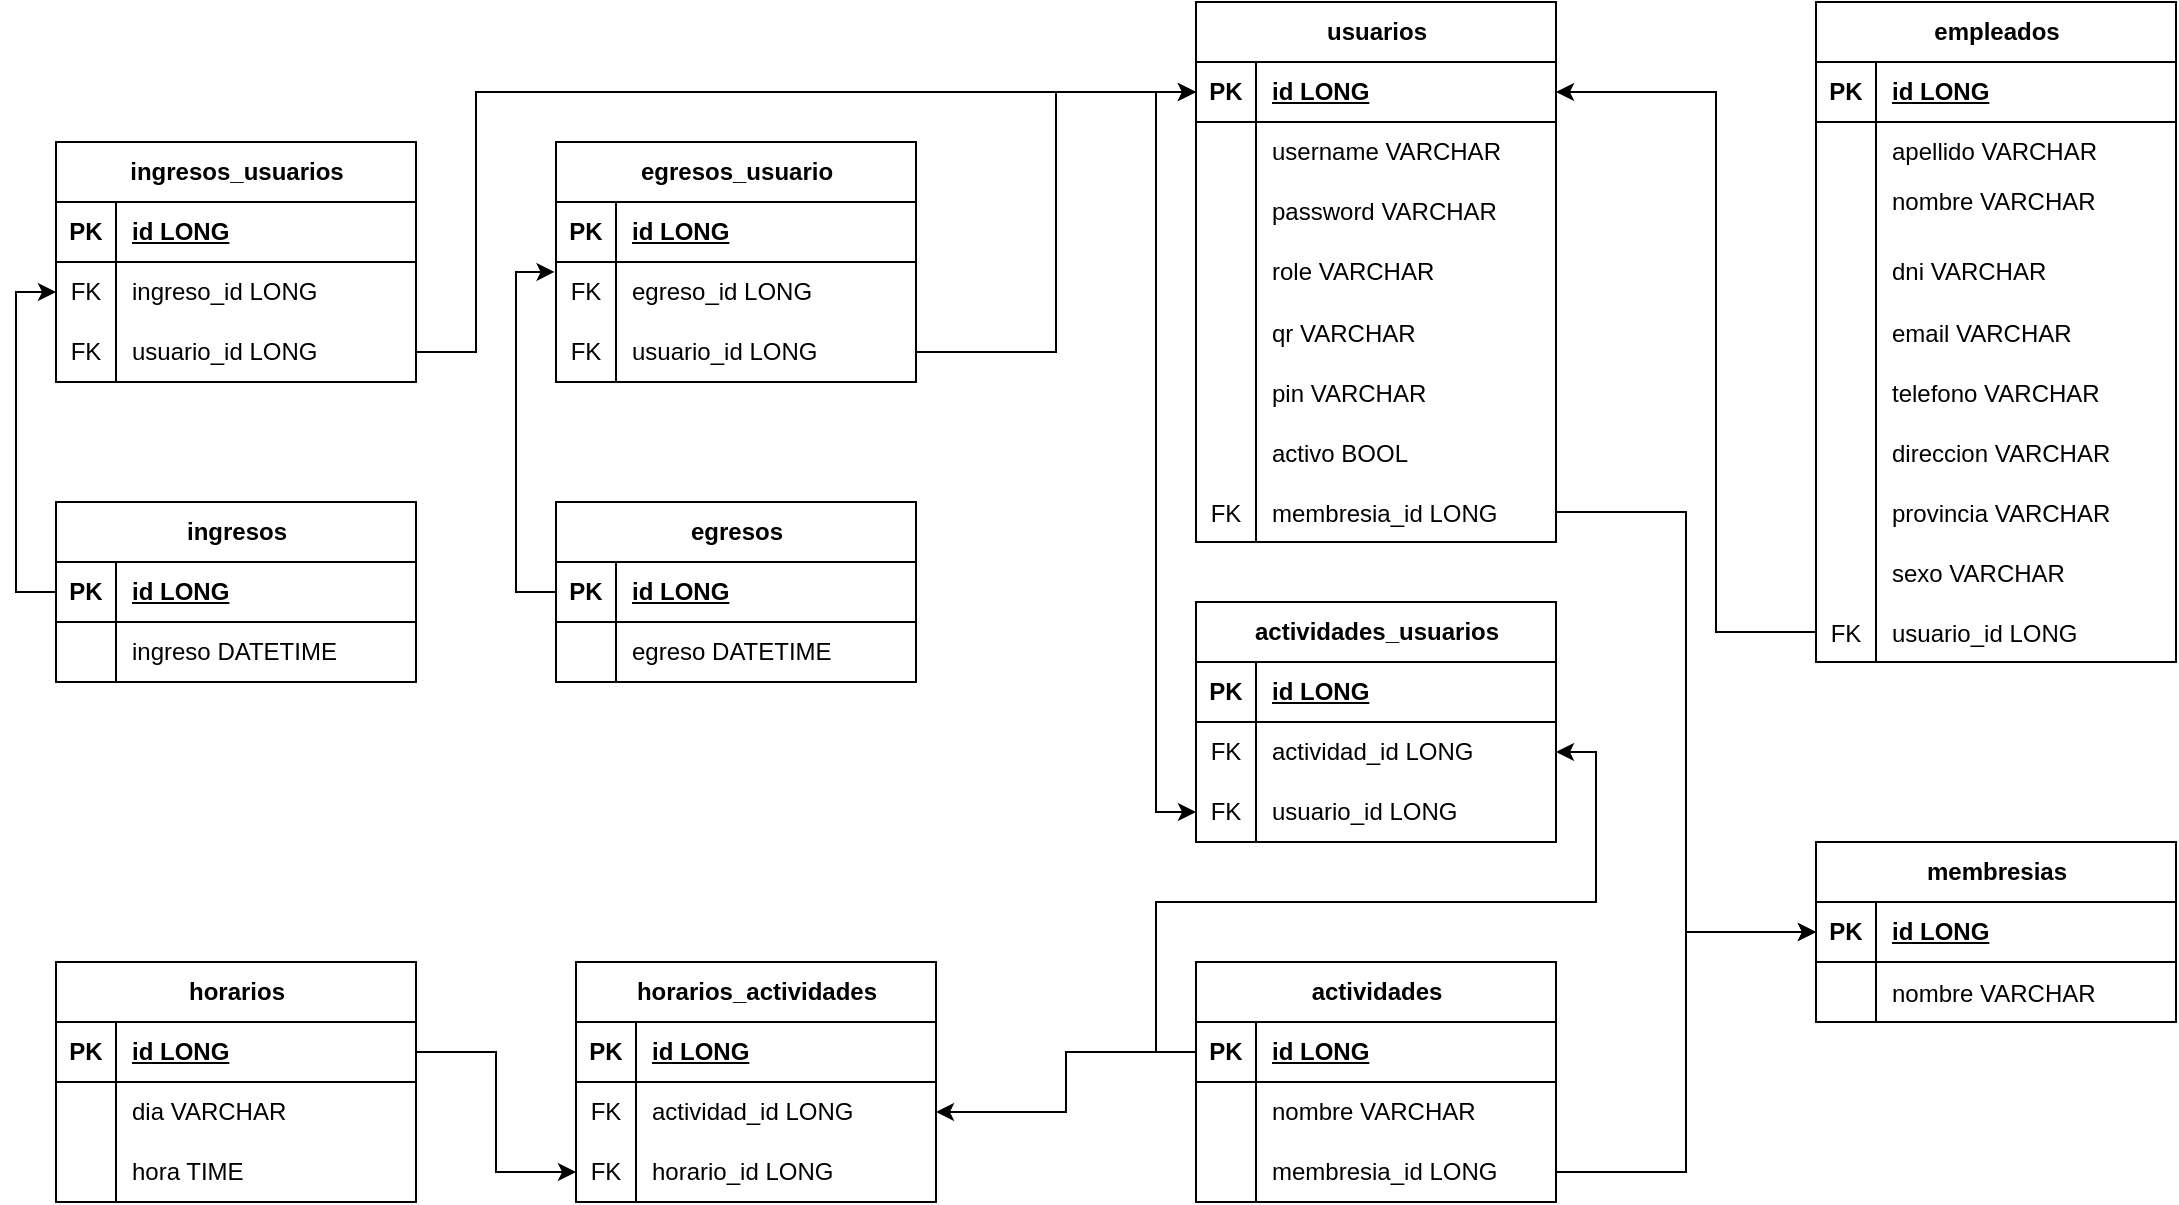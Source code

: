 <mxfile version="27.0.6">
  <diagram name="Página-1" id="YdHn7qLeIkw0ZwcTOWuM">
    <mxGraphModel dx="1853" dy="558" grid="1" gridSize="10" guides="1" tooltips="1" connect="1" arrows="1" fold="1" page="1" pageScale="1" pageWidth="827" pageHeight="1169" math="0" shadow="0">
      <root>
        <mxCell id="0" />
        <mxCell id="1" parent="0" />
        <mxCell id="8vuUH8_E4iZtVHtYeUfy-1" value="empleados" style="shape=table;startSize=30;container=1;collapsible=1;childLayout=tableLayout;fixedRows=1;rowLines=0;fontStyle=1;align=center;resizeLast=1;html=1;" parent="1" vertex="1">
          <mxGeometry x="620" y="20" width="180" height="330" as="geometry" />
        </mxCell>
        <mxCell id="8vuUH8_E4iZtVHtYeUfy-2" value="" style="shape=tableRow;horizontal=0;startSize=0;swimlaneHead=0;swimlaneBody=0;fillColor=none;collapsible=0;dropTarget=0;points=[[0,0.5],[1,0.5]];portConstraint=eastwest;top=0;left=0;right=0;bottom=1;" parent="8vuUH8_E4iZtVHtYeUfy-1" vertex="1">
          <mxGeometry y="30" width="180" height="30" as="geometry" />
        </mxCell>
        <mxCell id="8vuUH8_E4iZtVHtYeUfy-3" value="PK" style="shape=partialRectangle;connectable=0;fillColor=none;top=0;left=0;bottom=0;right=0;fontStyle=1;overflow=hidden;whiteSpace=wrap;html=1;" parent="8vuUH8_E4iZtVHtYeUfy-2" vertex="1">
          <mxGeometry width="30" height="30" as="geometry">
            <mxRectangle width="30" height="30" as="alternateBounds" />
          </mxGeometry>
        </mxCell>
        <mxCell id="8vuUH8_E4iZtVHtYeUfy-4" value="id LONG" style="shape=partialRectangle;connectable=0;fillColor=none;top=0;left=0;bottom=0;right=0;align=left;spacingLeft=6;fontStyle=5;overflow=hidden;whiteSpace=wrap;html=1;" parent="8vuUH8_E4iZtVHtYeUfy-2" vertex="1">
          <mxGeometry x="30" width="150" height="30" as="geometry">
            <mxRectangle width="150" height="30" as="alternateBounds" />
          </mxGeometry>
        </mxCell>
        <mxCell id="8vuUH8_E4iZtVHtYeUfy-5" value="" style="shape=tableRow;horizontal=0;startSize=0;swimlaneHead=0;swimlaneBody=0;fillColor=none;collapsible=0;dropTarget=0;points=[[0,0.5],[1,0.5]];portConstraint=eastwest;top=0;left=0;right=0;bottom=0;" parent="8vuUH8_E4iZtVHtYeUfy-1" vertex="1">
          <mxGeometry y="60" width="180" height="30" as="geometry" />
        </mxCell>
        <mxCell id="8vuUH8_E4iZtVHtYeUfy-6" value="" style="shape=partialRectangle;connectable=0;fillColor=none;top=0;left=0;bottom=0;right=0;editable=1;overflow=hidden;whiteSpace=wrap;html=1;" parent="8vuUH8_E4iZtVHtYeUfy-5" vertex="1">
          <mxGeometry width="30" height="30" as="geometry">
            <mxRectangle width="30" height="30" as="alternateBounds" />
          </mxGeometry>
        </mxCell>
        <mxCell id="8vuUH8_E4iZtVHtYeUfy-7" value="apellido VARCHAR" style="shape=partialRectangle;connectable=0;fillColor=none;top=0;left=0;bottom=0;right=0;align=left;spacingLeft=6;overflow=hidden;whiteSpace=wrap;html=1;" parent="8vuUH8_E4iZtVHtYeUfy-5" vertex="1">
          <mxGeometry x="30" width="150" height="30" as="geometry">
            <mxRectangle width="150" height="30" as="alternateBounds" />
          </mxGeometry>
        </mxCell>
        <mxCell id="8vuUH8_E4iZtVHtYeUfy-8" value="" style="shape=tableRow;horizontal=0;startSize=0;swimlaneHead=0;swimlaneBody=0;fillColor=none;collapsible=0;dropTarget=0;points=[[0,0.5],[1,0.5]];portConstraint=eastwest;top=0;left=0;right=0;bottom=0;" parent="8vuUH8_E4iZtVHtYeUfy-1" vertex="1">
          <mxGeometry y="90" width="180" height="30" as="geometry" />
        </mxCell>
        <mxCell id="8vuUH8_E4iZtVHtYeUfy-9" value="" style="shape=partialRectangle;connectable=0;fillColor=none;top=0;left=0;bottom=0;right=0;editable=1;overflow=hidden;whiteSpace=wrap;html=1;" parent="8vuUH8_E4iZtVHtYeUfy-8" vertex="1">
          <mxGeometry width="30" height="30" as="geometry">
            <mxRectangle width="30" height="30" as="alternateBounds" />
          </mxGeometry>
        </mxCell>
        <mxCell id="8vuUH8_E4iZtVHtYeUfy-10" value="nombre VARCHAR&lt;div&gt;&lt;br&gt;&lt;/div&gt;" style="shape=partialRectangle;connectable=0;fillColor=none;top=0;left=0;bottom=0;right=0;align=left;spacingLeft=6;overflow=hidden;whiteSpace=wrap;html=1;" parent="8vuUH8_E4iZtVHtYeUfy-8" vertex="1">
          <mxGeometry x="30" width="150" height="30" as="geometry">
            <mxRectangle width="150" height="30" as="alternateBounds" />
          </mxGeometry>
        </mxCell>
        <mxCell id="8vuUH8_E4iZtVHtYeUfy-11" value="" style="shape=tableRow;horizontal=0;startSize=0;swimlaneHead=0;swimlaneBody=0;fillColor=none;collapsible=0;dropTarget=0;points=[[0,0.5],[1,0.5]];portConstraint=eastwest;top=0;left=0;right=0;bottom=0;" parent="8vuUH8_E4iZtVHtYeUfy-1" vertex="1">
          <mxGeometry y="120" width="180" height="30" as="geometry" />
        </mxCell>
        <mxCell id="8vuUH8_E4iZtVHtYeUfy-12" value="" style="shape=partialRectangle;connectable=0;fillColor=none;top=0;left=0;bottom=0;right=0;editable=1;overflow=hidden;whiteSpace=wrap;html=1;" parent="8vuUH8_E4iZtVHtYeUfy-11" vertex="1">
          <mxGeometry width="30" height="30" as="geometry">
            <mxRectangle width="30" height="30" as="alternateBounds" />
          </mxGeometry>
        </mxCell>
        <mxCell id="8vuUH8_E4iZtVHtYeUfy-13" value="dni VARCHAR" style="shape=partialRectangle;connectable=0;fillColor=none;top=0;left=0;bottom=0;right=0;align=left;spacingLeft=6;overflow=hidden;whiteSpace=wrap;html=1;" parent="8vuUH8_E4iZtVHtYeUfy-11" vertex="1">
          <mxGeometry x="30" width="150" height="30" as="geometry">
            <mxRectangle width="150" height="30" as="alternateBounds" />
          </mxGeometry>
        </mxCell>
        <mxCell id="8vuUH8_E4iZtVHtYeUfy-14" value="" style="shape=tableRow;horizontal=0;startSize=0;swimlaneHead=0;swimlaneBody=0;fillColor=none;collapsible=0;dropTarget=0;points=[[0,0.5],[1,0.5]];portConstraint=eastwest;top=0;left=0;right=0;bottom=0;" parent="8vuUH8_E4iZtVHtYeUfy-1" vertex="1">
          <mxGeometry y="150" width="180" height="30" as="geometry" />
        </mxCell>
        <mxCell id="8vuUH8_E4iZtVHtYeUfy-15" value="" style="shape=partialRectangle;connectable=0;fillColor=none;top=0;left=0;bottom=0;right=0;editable=1;overflow=hidden;" parent="8vuUH8_E4iZtVHtYeUfy-14" vertex="1">
          <mxGeometry width="30" height="30" as="geometry">
            <mxRectangle width="30" height="30" as="alternateBounds" />
          </mxGeometry>
        </mxCell>
        <mxCell id="8vuUH8_E4iZtVHtYeUfy-16" value="email VARCHAR" style="shape=partialRectangle;connectable=0;fillColor=none;top=0;left=0;bottom=0;right=0;align=left;spacingLeft=6;overflow=hidden;" parent="8vuUH8_E4iZtVHtYeUfy-14" vertex="1">
          <mxGeometry x="30" width="150" height="30" as="geometry">
            <mxRectangle width="150" height="30" as="alternateBounds" />
          </mxGeometry>
        </mxCell>
        <mxCell id="8vuUH8_E4iZtVHtYeUfy-17" value="" style="shape=tableRow;horizontal=0;startSize=0;swimlaneHead=0;swimlaneBody=0;fillColor=none;collapsible=0;dropTarget=0;points=[[0,0.5],[1,0.5]];portConstraint=eastwest;top=0;left=0;right=0;bottom=0;" parent="8vuUH8_E4iZtVHtYeUfy-1" vertex="1">
          <mxGeometry y="180" width="180" height="30" as="geometry" />
        </mxCell>
        <mxCell id="8vuUH8_E4iZtVHtYeUfy-18" value="" style="shape=partialRectangle;connectable=0;fillColor=none;top=0;left=0;bottom=0;right=0;editable=1;overflow=hidden;" parent="8vuUH8_E4iZtVHtYeUfy-17" vertex="1">
          <mxGeometry width="30" height="30" as="geometry">
            <mxRectangle width="30" height="30" as="alternateBounds" />
          </mxGeometry>
        </mxCell>
        <mxCell id="8vuUH8_E4iZtVHtYeUfy-19" value="telefono VARCHAR" style="shape=partialRectangle;connectable=0;fillColor=none;top=0;left=0;bottom=0;right=0;align=left;spacingLeft=6;overflow=hidden;" parent="8vuUH8_E4iZtVHtYeUfy-17" vertex="1">
          <mxGeometry x="30" width="150" height="30" as="geometry">
            <mxRectangle width="150" height="30" as="alternateBounds" />
          </mxGeometry>
        </mxCell>
        <mxCell id="8vuUH8_E4iZtVHtYeUfy-20" value="" style="shape=tableRow;horizontal=0;startSize=0;swimlaneHead=0;swimlaneBody=0;fillColor=none;collapsible=0;dropTarget=0;points=[[0,0.5],[1,0.5]];portConstraint=eastwest;top=0;left=0;right=0;bottom=0;" parent="8vuUH8_E4iZtVHtYeUfy-1" vertex="1">
          <mxGeometry y="210" width="180" height="30" as="geometry" />
        </mxCell>
        <mxCell id="8vuUH8_E4iZtVHtYeUfy-21" value="" style="shape=partialRectangle;connectable=0;fillColor=none;top=0;left=0;bottom=0;right=0;editable=1;overflow=hidden;" parent="8vuUH8_E4iZtVHtYeUfy-20" vertex="1">
          <mxGeometry width="30" height="30" as="geometry">
            <mxRectangle width="30" height="30" as="alternateBounds" />
          </mxGeometry>
        </mxCell>
        <mxCell id="8vuUH8_E4iZtVHtYeUfy-22" value="direccion VARCHAR" style="shape=partialRectangle;connectable=0;fillColor=none;top=0;left=0;bottom=0;right=0;align=left;spacingLeft=6;overflow=hidden;" parent="8vuUH8_E4iZtVHtYeUfy-20" vertex="1">
          <mxGeometry x="30" width="150" height="30" as="geometry">
            <mxRectangle width="150" height="30" as="alternateBounds" />
          </mxGeometry>
        </mxCell>
        <mxCell id="8vuUH8_E4iZtVHtYeUfy-23" value="" style="shape=tableRow;horizontal=0;startSize=0;swimlaneHead=0;swimlaneBody=0;fillColor=none;collapsible=0;dropTarget=0;points=[[0,0.5],[1,0.5]];portConstraint=eastwest;top=0;left=0;right=0;bottom=0;" parent="8vuUH8_E4iZtVHtYeUfy-1" vertex="1">
          <mxGeometry y="240" width="180" height="30" as="geometry" />
        </mxCell>
        <mxCell id="8vuUH8_E4iZtVHtYeUfy-24" value="" style="shape=partialRectangle;connectable=0;fillColor=none;top=0;left=0;bottom=0;right=0;editable=1;overflow=hidden;" parent="8vuUH8_E4iZtVHtYeUfy-23" vertex="1">
          <mxGeometry width="30" height="30" as="geometry">
            <mxRectangle width="30" height="30" as="alternateBounds" />
          </mxGeometry>
        </mxCell>
        <mxCell id="8vuUH8_E4iZtVHtYeUfy-25" value="provincia VARCHAR" style="shape=partialRectangle;connectable=0;fillColor=none;top=0;left=0;bottom=0;right=0;align=left;spacingLeft=6;overflow=hidden;" parent="8vuUH8_E4iZtVHtYeUfy-23" vertex="1">
          <mxGeometry x="30" width="150" height="30" as="geometry">
            <mxRectangle width="150" height="30" as="alternateBounds" />
          </mxGeometry>
        </mxCell>
        <mxCell id="8vuUH8_E4iZtVHtYeUfy-26" value="" style="shape=tableRow;horizontal=0;startSize=0;swimlaneHead=0;swimlaneBody=0;fillColor=none;collapsible=0;dropTarget=0;points=[[0,0.5],[1,0.5]];portConstraint=eastwest;top=0;left=0;right=0;bottom=0;" parent="8vuUH8_E4iZtVHtYeUfy-1" vertex="1">
          <mxGeometry y="270" width="180" height="30" as="geometry" />
        </mxCell>
        <mxCell id="8vuUH8_E4iZtVHtYeUfy-27" value="" style="shape=partialRectangle;connectable=0;fillColor=none;top=0;left=0;bottom=0;right=0;editable=1;overflow=hidden;" parent="8vuUH8_E4iZtVHtYeUfy-26" vertex="1">
          <mxGeometry width="30" height="30" as="geometry">
            <mxRectangle width="30" height="30" as="alternateBounds" />
          </mxGeometry>
        </mxCell>
        <mxCell id="8vuUH8_E4iZtVHtYeUfy-28" value="sexo VARCHAR" style="shape=partialRectangle;connectable=0;fillColor=none;top=0;left=0;bottom=0;right=0;align=left;spacingLeft=6;overflow=hidden;" parent="8vuUH8_E4iZtVHtYeUfy-26" vertex="1">
          <mxGeometry x="30" width="150" height="30" as="geometry">
            <mxRectangle width="150" height="30" as="alternateBounds" />
          </mxGeometry>
        </mxCell>
        <mxCell id="8vuUH8_E4iZtVHtYeUfy-48" value="" style="shape=tableRow;horizontal=0;startSize=0;swimlaneHead=0;swimlaneBody=0;fillColor=none;collapsible=0;dropTarget=0;points=[[0,0.5],[1,0.5]];portConstraint=eastwest;top=0;left=0;right=0;bottom=0;" parent="8vuUH8_E4iZtVHtYeUfy-1" vertex="1">
          <mxGeometry y="300" width="180" height="30" as="geometry" />
        </mxCell>
        <mxCell id="8vuUH8_E4iZtVHtYeUfy-49" value="FK" style="shape=partialRectangle;connectable=0;fillColor=none;top=0;left=0;bottom=0;right=0;editable=1;overflow=hidden;" parent="8vuUH8_E4iZtVHtYeUfy-48" vertex="1">
          <mxGeometry width="30" height="30" as="geometry">
            <mxRectangle width="30" height="30" as="alternateBounds" />
          </mxGeometry>
        </mxCell>
        <mxCell id="8vuUH8_E4iZtVHtYeUfy-50" value="usuario_id LONG" style="shape=partialRectangle;connectable=0;fillColor=none;top=0;left=0;bottom=0;right=0;align=left;spacingLeft=6;overflow=hidden;" parent="8vuUH8_E4iZtVHtYeUfy-48" vertex="1">
          <mxGeometry x="30" width="150" height="30" as="geometry">
            <mxRectangle width="150" height="30" as="alternateBounds" />
          </mxGeometry>
        </mxCell>
        <mxCell id="8vuUH8_E4iZtVHtYeUfy-29" value="usuarios" style="shape=table;startSize=30;container=1;collapsible=1;childLayout=tableLayout;fixedRows=1;rowLines=0;fontStyle=1;align=center;resizeLast=1;html=1;" parent="1" vertex="1">
          <mxGeometry x="310" y="20" width="180" height="270" as="geometry" />
        </mxCell>
        <mxCell id="8vuUH8_E4iZtVHtYeUfy-30" value="" style="shape=tableRow;horizontal=0;startSize=0;swimlaneHead=0;swimlaneBody=0;fillColor=none;collapsible=0;dropTarget=0;points=[[0,0.5],[1,0.5]];portConstraint=eastwest;top=0;left=0;right=0;bottom=1;" parent="8vuUH8_E4iZtVHtYeUfy-29" vertex="1">
          <mxGeometry y="30" width="180" height="30" as="geometry" />
        </mxCell>
        <mxCell id="8vuUH8_E4iZtVHtYeUfy-31" value="PK" style="shape=partialRectangle;connectable=0;fillColor=none;top=0;left=0;bottom=0;right=0;fontStyle=1;overflow=hidden;whiteSpace=wrap;html=1;" parent="8vuUH8_E4iZtVHtYeUfy-30" vertex="1">
          <mxGeometry width="30" height="30" as="geometry">
            <mxRectangle width="30" height="30" as="alternateBounds" />
          </mxGeometry>
        </mxCell>
        <mxCell id="8vuUH8_E4iZtVHtYeUfy-32" value="id LONG" style="shape=partialRectangle;connectable=0;fillColor=none;top=0;left=0;bottom=0;right=0;align=left;spacingLeft=6;fontStyle=5;overflow=hidden;whiteSpace=wrap;html=1;" parent="8vuUH8_E4iZtVHtYeUfy-30" vertex="1">
          <mxGeometry x="30" width="150" height="30" as="geometry">
            <mxRectangle width="150" height="30" as="alternateBounds" />
          </mxGeometry>
        </mxCell>
        <mxCell id="8vuUH8_E4iZtVHtYeUfy-33" value="" style="shape=tableRow;horizontal=0;startSize=0;swimlaneHead=0;swimlaneBody=0;fillColor=none;collapsible=0;dropTarget=0;points=[[0,0.5],[1,0.5]];portConstraint=eastwest;top=0;left=0;right=0;bottom=0;" parent="8vuUH8_E4iZtVHtYeUfy-29" vertex="1">
          <mxGeometry y="60" width="180" height="30" as="geometry" />
        </mxCell>
        <mxCell id="8vuUH8_E4iZtVHtYeUfy-34" value="" style="shape=partialRectangle;connectable=0;fillColor=none;top=0;left=0;bottom=0;right=0;editable=1;overflow=hidden;whiteSpace=wrap;html=1;" parent="8vuUH8_E4iZtVHtYeUfy-33" vertex="1">
          <mxGeometry width="30" height="30" as="geometry">
            <mxRectangle width="30" height="30" as="alternateBounds" />
          </mxGeometry>
        </mxCell>
        <mxCell id="8vuUH8_E4iZtVHtYeUfy-35" value="username VARCHAR" style="shape=partialRectangle;connectable=0;fillColor=none;top=0;left=0;bottom=0;right=0;align=left;spacingLeft=6;overflow=hidden;whiteSpace=wrap;html=1;" parent="8vuUH8_E4iZtVHtYeUfy-33" vertex="1">
          <mxGeometry x="30" width="150" height="30" as="geometry">
            <mxRectangle width="150" height="30" as="alternateBounds" />
          </mxGeometry>
        </mxCell>
        <mxCell id="8vuUH8_E4iZtVHtYeUfy-36" value="" style="shape=tableRow;horizontal=0;startSize=0;swimlaneHead=0;swimlaneBody=0;fillColor=none;collapsible=0;dropTarget=0;points=[[0,0.5],[1,0.5]];portConstraint=eastwest;top=0;left=0;right=0;bottom=0;" parent="8vuUH8_E4iZtVHtYeUfy-29" vertex="1">
          <mxGeometry y="90" width="180" height="30" as="geometry" />
        </mxCell>
        <mxCell id="8vuUH8_E4iZtVHtYeUfy-37" value="" style="shape=partialRectangle;connectable=0;fillColor=none;top=0;left=0;bottom=0;right=0;editable=1;overflow=hidden;whiteSpace=wrap;html=1;" parent="8vuUH8_E4iZtVHtYeUfy-36" vertex="1">
          <mxGeometry width="30" height="30" as="geometry">
            <mxRectangle width="30" height="30" as="alternateBounds" />
          </mxGeometry>
        </mxCell>
        <mxCell id="8vuUH8_E4iZtVHtYeUfy-38" value="password VARCHAR" style="shape=partialRectangle;connectable=0;fillColor=none;top=0;left=0;bottom=0;right=0;align=left;spacingLeft=6;overflow=hidden;whiteSpace=wrap;html=1;" parent="8vuUH8_E4iZtVHtYeUfy-36" vertex="1">
          <mxGeometry x="30" width="150" height="30" as="geometry">
            <mxRectangle width="150" height="30" as="alternateBounds" />
          </mxGeometry>
        </mxCell>
        <mxCell id="8vuUH8_E4iZtVHtYeUfy-39" value="" style="shape=tableRow;horizontal=0;startSize=0;swimlaneHead=0;swimlaneBody=0;fillColor=none;collapsible=0;dropTarget=0;points=[[0,0.5],[1,0.5]];portConstraint=eastwest;top=0;left=0;right=0;bottom=0;" parent="8vuUH8_E4iZtVHtYeUfy-29" vertex="1">
          <mxGeometry y="120" width="180" height="30" as="geometry" />
        </mxCell>
        <mxCell id="8vuUH8_E4iZtVHtYeUfy-40" value="" style="shape=partialRectangle;connectable=0;fillColor=none;top=0;left=0;bottom=0;right=0;editable=1;overflow=hidden;whiteSpace=wrap;html=1;" parent="8vuUH8_E4iZtVHtYeUfy-39" vertex="1">
          <mxGeometry width="30" height="30" as="geometry">
            <mxRectangle width="30" height="30" as="alternateBounds" />
          </mxGeometry>
        </mxCell>
        <mxCell id="8vuUH8_E4iZtVHtYeUfy-41" value="role VARCHAR" style="shape=partialRectangle;connectable=0;fillColor=none;top=0;left=0;bottom=0;right=0;align=left;spacingLeft=6;overflow=hidden;whiteSpace=wrap;html=1;" parent="8vuUH8_E4iZtVHtYeUfy-39" vertex="1">
          <mxGeometry x="30" width="150" height="30" as="geometry">
            <mxRectangle width="150" height="30" as="alternateBounds" />
          </mxGeometry>
        </mxCell>
        <mxCell id="8vuUH8_E4iZtVHtYeUfy-55" value="" style="shape=tableRow;horizontal=0;startSize=0;swimlaneHead=0;swimlaneBody=0;fillColor=none;collapsible=0;dropTarget=0;points=[[0,0.5],[1,0.5]];portConstraint=eastwest;top=0;left=0;right=0;bottom=0;" parent="8vuUH8_E4iZtVHtYeUfy-29" vertex="1">
          <mxGeometry y="150" width="180" height="30" as="geometry" />
        </mxCell>
        <mxCell id="8vuUH8_E4iZtVHtYeUfy-56" value="" style="shape=partialRectangle;connectable=0;fillColor=none;top=0;left=0;bottom=0;right=0;editable=1;overflow=hidden;" parent="8vuUH8_E4iZtVHtYeUfy-55" vertex="1">
          <mxGeometry width="30" height="30" as="geometry">
            <mxRectangle width="30" height="30" as="alternateBounds" />
          </mxGeometry>
        </mxCell>
        <mxCell id="8vuUH8_E4iZtVHtYeUfy-57" value="qr VARCHAR" style="shape=partialRectangle;connectable=0;fillColor=none;top=0;left=0;bottom=0;right=0;align=left;spacingLeft=6;overflow=hidden;" parent="8vuUH8_E4iZtVHtYeUfy-55" vertex="1">
          <mxGeometry x="30" width="150" height="30" as="geometry">
            <mxRectangle width="150" height="30" as="alternateBounds" />
          </mxGeometry>
        </mxCell>
        <mxCell id="8vuUH8_E4iZtVHtYeUfy-58" value="" style="shape=tableRow;horizontal=0;startSize=0;swimlaneHead=0;swimlaneBody=0;fillColor=none;collapsible=0;dropTarget=0;points=[[0,0.5],[1,0.5]];portConstraint=eastwest;top=0;left=0;right=0;bottom=0;" parent="8vuUH8_E4iZtVHtYeUfy-29" vertex="1">
          <mxGeometry y="180" width="180" height="30" as="geometry" />
        </mxCell>
        <mxCell id="8vuUH8_E4iZtVHtYeUfy-59" value="" style="shape=partialRectangle;connectable=0;fillColor=none;top=0;left=0;bottom=0;right=0;editable=1;overflow=hidden;" parent="8vuUH8_E4iZtVHtYeUfy-58" vertex="1">
          <mxGeometry width="30" height="30" as="geometry">
            <mxRectangle width="30" height="30" as="alternateBounds" />
          </mxGeometry>
        </mxCell>
        <mxCell id="8vuUH8_E4iZtVHtYeUfy-60" value="pin VARCHAR" style="shape=partialRectangle;connectable=0;fillColor=none;top=0;left=0;bottom=0;right=0;align=left;spacingLeft=6;overflow=hidden;" parent="8vuUH8_E4iZtVHtYeUfy-58" vertex="1">
          <mxGeometry x="30" width="150" height="30" as="geometry">
            <mxRectangle width="150" height="30" as="alternateBounds" />
          </mxGeometry>
        </mxCell>
        <mxCell id="8vuUH8_E4iZtVHtYeUfy-176" value="" style="shape=tableRow;horizontal=0;startSize=0;swimlaneHead=0;swimlaneBody=0;fillColor=none;collapsible=0;dropTarget=0;points=[[0,0.5],[1,0.5]];portConstraint=eastwest;top=0;left=0;right=0;bottom=0;" parent="8vuUH8_E4iZtVHtYeUfy-29" vertex="1">
          <mxGeometry y="210" width="180" height="30" as="geometry" />
        </mxCell>
        <mxCell id="8vuUH8_E4iZtVHtYeUfy-177" value="                " style="shape=partialRectangle;connectable=0;fillColor=none;top=0;left=0;bottom=0;right=0;editable=1;overflow=hidden;" parent="8vuUH8_E4iZtVHtYeUfy-176" vertex="1">
          <mxGeometry width="30" height="30" as="geometry">
            <mxRectangle width="30" height="30" as="alternateBounds" />
          </mxGeometry>
        </mxCell>
        <mxCell id="8vuUH8_E4iZtVHtYeUfy-178" value="activo BOOL" style="shape=partialRectangle;connectable=0;fillColor=none;top=0;left=0;bottom=0;right=0;align=left;spacingLeft=6;overflow=hidden;" parent="8vuUH8_E4iZtVHtYeUfy-176" vertex="1">
          <mxGeometry x="30" width="150" height="30" as="geometry">
            <mxRectangle width="150" height="30" as="alternateBounds" />
          </mxGeometry>
        </mxCell>
        <mxCell id="AwBz5qgX_eu02cA_8Kg5-4" value="" style="shape=tableRow;horizontal=0;startSize=0;swimlaneHead=0;swimlaneBody=0;fillColor=none;collapsible=0;dropTarget=0;points=[[0,0.5],[1,0.5]];portConstraint=eastwest;top=0;left=0;right=0;bottom=0;" vertex="1" parent="8vuUH8_E4iZtVHtYeUfy-29">
          <mxGeometry y="240" width="180" height="30" as="geometry" />
        </mxCell>
        <mxCell id="AwBz5qgX_eu02cA_8Kg5-5" value="FK" style="shape=partialRectangle;connectable=0;fillColor=none;top=0;left=0;bottom=0;right=0;editable=1;overflow=hidden;" vertex="1" parent="AwBz5qgX_eu02cA_8Kg5-4">
          <mxGeometry width="30" height="30" as="geometry">
            <mxRectangle width="30" height="30" as="alternateBounds" />
          </mxGeometry>
        </mxCell>
        <mxCell id="AwBz5qgX_eu02cA_8Kg5-6" value="membresia_id LONG" style="shape=partialRectangle;connectable=0;fillColor=none;top=0;left=0;bottom=0;right=0;align=left;spacingLeft=6;overflow=hidden;" vertex="1" parent="AwBz5qgX_eu02cA_8Kg5-4">
          <mxGeometry x="30" width="150" height="30" as="geometry">
            <mxRectangle width="150" height="30" as="alternateBounds" />
          </mxGeometry>
        </mxCell>
        <mxCell id="8vuUH8_E4iZtVHtYeUfy-97" value="actividades" style="shape=table;startSize=30;container=1;collapsible=1;childLayout=tableLayout;fixedRows=1;rowLines=0;fontStyle=1;align=center;resizeLast=1;html=1;" parent="1" vertex="1">
          <mxGeometry x="310" y="500" width="180" height="120" as="geometry" />
        </mxCell>
        <mxCell id="8vuUH8_E4iZtVHtYeUfy-98" value="" style="shape=tableRow;horizontal=0;startSize=0;swimlaneHead=0;swimlaneBody=0;fillColor=none;collapsible=0;dropTarget=0;points=[[0,0.5],[1,0.5]];portConstraint=eastwest;top=0;left=0;right=0;bottom=1;" parent="8vuUH8_E4iZtVHtYeUfy-97" vertex="1">
          <mxGeometry y="30" width="180" height="30" as="geometry" />
        </mxCell>
        <mxCell id="8vuUH8_E4iZtVHtYeUfy-99" value="PK" style="shape=partialRectangle;connectable=0;fillColor=none;top=0;left=0;bottom=0;right=0;fontStyle=1;overflow=hidden;whiteSpace=wrap;html=1;" parent="8vuUH8_E4iZtVHtYeUfy-98" vertex="1">
          <mxGeometry width="30" height="30" as="geometry">
            <mxRectangle width="30" height="30" as="alternateBounds" />
          </mxGeometry>
        </mxCell>
        <mxCell id="8vuUH8_E4iZtVHtYeUfy-100" value="id LONG" style="shape=partialRectangle;connectable=0;fillColor=none;top=0;left=0;bottom=0;right=0;align=left;spacingLeft=6;fontStyle=5;overflow=hidden;whiteSpace=wrap;html=1;" parent="8vuUH8_E4iZtVHtYeUfy-98" vertex="1">
          <mxGeometry x="30" width="150" height="30" as="geometry">
            <mxRectangle width="150" height="30" as="alternateBounds" />
          </mxGeometry>
        </mxCell>
        <mxCell id="8vuUH8_E4iZtVHtYeUfy-101" value="" style="shape=tableRow;horizontal=0;startSize=0;swimlaneHead=0;swimlaneBody=0;fillColor=none;collapsible=0;dropTarget=0;points=[[0,0.5],[1,0.5]];portConstraint=eastwest;top=0;left=0;right=0;bottom=0;" parent="8vuUH8_E4iZtVHtYeUfy-97" vertex="1">
          <mxGeometry y="60" width="180" height="30" as="geometry" />
        </mxCell>
        <mxCell id="8vuUH8_E4iZtVHtYeUfy-102" value="" style="shape=partialRectangle;connectable=0;fillColor=none;top=0;left=0;bottom=0;right=0;editable=1;overflow=hidden;whiteSpace=wrap;html=1;" parent="8vuUH8_E4iZtVHtYeUfy-101" vertex="1">
          <mxGeometry width="30" height="30" as="geometry">
            <mxRectangle width="30" height="30" as="alternateBounds" />
          </mxGeometry>
        </mxCell>
        <mxCell id="8vuUH8_E4iZtVHtYeUfy-103" value="nombre VARCHAR" style="shape=partialRectangle;connectable=0;fillColor=none;top=0;left=0;bottom=0;right=0;align=left;spacingLeft=6;overflow=hidden;whiteSpace=wrap;html=1;" parent="8vuUH8_E4iZtVHtYeUfy-101" vertex="1">
          <mxGeometry x="30" width="150" height="30" as="geometry">
            <mxRectangle width="150" height="30" as="alternateBounds" />
          </mxGeometry>
        </mxCell>
        <mxCell id="8vuUH8_E4iZtVHtYeUfy-104" value="" style="shape=tableRow;horizontal=0;startSize=0;swimlaneHead=0;swimlaneBody=0;fillColor=none;collapsible=0;dropTarget=0;points=[[0,0.5],[1,0.5]];portConstraint=eastwest;top=0;left=0;right=0;bottom=0;" parent="8vuUH8_E4iZtVHtYeUfy-97" vertex="1">
          <mxGeometry y="90" width="180" height="30" as="geometry" />
        </mxCell>
        <mxCell id="8vuUH8_E4iZtVHtYeUfy-105" value="" style="shape=partialRectangle;connectable=0;fillColor=none;top=0;left=0;bottom=0;right=0;editable=1;overflow=hidden;whiteSpace=wrap;html=1;" parent="8vuUH8_E4iZtVHtYeUfy-104" vertex="1">
          <mxGeometry width="30" height="30" as="geometry">
            <mxRectangle width="30" height="30" as="alternateBounds" />
          </mxGeometry>
        </mxCell>
        <mxCell id="8vuUH8_E4iZtVHtYeUfy-106" value="membresia_id LONG" style="shape=partialRectangle;connectable=0;fillColor=none;top=0;left=0;bottom=0;right=0;align=left;spacingLeft=6;overflow=hidden;whiteSpace=wrap;html=1;" parent="8vuUH8_E4iZtVHtYeUfy-104" vertex="1">
          <mxGeometry x="30" width="150" height="30" as="geometry">
            <mxRectangle width="150" height="30" as="alternateBounds" />
          </mxGeometry>
        </mxCell>
        <mxCell id="8vuUH8_E4iZtVHtYeUfy-110" value="actividades_usuarios" style="shape=table;startSize=30;container=1;collapsible=1;childLayout=tableLayout;fixedRows=1;rowLines=0;fontStyle=1;align=center;resizeLast=1;html=1;" parent="1" vertex="1">
          <mxGeometry x="310" y="320" width="180" height="120" as="geometry" />
        </mxCell>
        <mxCell id="8vuUH8_E4iZtVHtYeUfy-111" value="" style="shape=tableRow;horizontal=0;startSize=0;swimlaneHead=0;swimlaneBody=0;fillColor=none;collapsible=0;dropTarget=0;points=[[0,0.5],[1,0.5]];portConstraint=eastwest;top=0;left=0;right=0;bottom=1;" parent="8vuUH8_E4iZtVHtYeUfy-110" vertex="1">
          <mxGeometry y="30" width="180" height="30" as="geometry" />
        </mxCell>
        <mxCell id="8vuUH8_E4iZtVHtYeUfy-112" value="PK" style="shape=partialRectangle;connectable=0;fillColor=none;top=0;left=0;bottom=0;right=0;fontStyle=1;overflow=hidden;whiteSpace=wrap;html=1;" parent="8vuUH8_E4iZtVHtYeUfy-111" vertex="1">
          <mxGeometry width="30" height="30" as="geometry">
            <mxRectangle width="30" height="30" as="alternateBounds" />
          </mxGeometry>
        </mxCell>
        <mxCell id="8vuUH8_E4iZtVHtYeUfy-113" value="id LONG" style="shape=partialRectangle;connectable=0;fillColor=none;top=0;left=0;bottom=0;right=0;align=left;spacingLeft=6;fontStyle=5;overflow=hidden;whiteSpace=wrap;html=1;" parent="8vuUH8_E4iZtVHtYeUfy-111" vertex="1">
          <mxGeometry x="30" width="150" height="30" as="geometry">
            <mxRectangle width="150" height="30" as="alternateBounds" />
          </mxGeometry>
        </mxCell>
        <mxCell id="8vuUH8_E4iZtVHtYeUfy-114" value="" style="shape=tableRow;horizontal=0;startSize=0;swimlaneHead=0;swimlaneBody=0;fillColor=none;collapsible=0;dropTarget=0;points=[[0,0.5],[1,0.5]];portConstraint=eastwest;top=0;left=0;right=0;bottom=0;" parent="8vuUH8_E4iZtVHtYeUfy-110" vertex="1">
          <mxGeometry y="60" width="180" height="30" as="geometry" />
        </mxCell>
        <mxCell id="8vuUH8_E4iZtVHtYeUfy-115" value="FK" style="shape=partialRectangle;connectable=0;fillColor=none;top=0;left=0;bottom=0;right=0;editable=1;overflow=hidden;whiteSpace=wrap;html=1;" parent="8vuUH8_E4iZtVHtYeUfy-114" vertex="1">
          <mxGeometry width="30" height="30" as="geometry">
            <mxRectangle width="30" height="30" as="alternateBounds" />
          </mxGeometry>
        </mxCell>
        <mxCell id="8vuUH8_E4iZtVHtYeUfy-116" value="actividad_id LONG" style="shape=partialRectangle;connectable=0;fillColor=none;top=0;left=0;bottom=0;right=0;align=left;spacingLeft=6;overflow=hidden;whiteSpace=wrap;html=1;" parent="8vuUH8_E4iZtVHtYeUfy-114" vertex="1">
          <mxGeometry x="30" width="150" height="30" as="geometry">
            <mxRectangle width="150" height="30" as="alternateBounds" />
          </mxGeometry>
        </mxCell>
        <mxCell id="8vuUH8_E4iZtVHtYeUfy-117" value="" style="shape=tableRow;horizontal=0;startSize=0;swimlaneHead=0;swimlaneBody=0;fillColor=none;collapsible=0;dropTarget=0;points=[[0,0.5],[1,0.5]];portConstraint=eastwest;top=0;left=0;right=0;bottom=0;" parent="8vuUH8_E4iZtVHtYeUfy-110" vertex="1">
          <mxGeometry y="90" width="180" height="30" as="geometry" />
        </mxCell>
        <mxCell id="8vuUH8_E4iZtVHtYeUfy-118" value="FK" style="shape=partialRectangle;connectable=0;fillColor=none;top=0;left=0;bottom=0;right=0;editable=1;overflow=hidden;whiteSpace=wrap;html=1;" parent="8vuUH8_E4iZtVHtYeUfy-117" vertex="1">
          <mxGeometry width="30" height="30" as="geometry">
            <mxRectangle width="30" height="30" as="alternateBounds" />
          </mxGeometry>
        </mxCell>
        <mxCell id="8vuUH8_E4iZtVHtYeUfy-119" value="usuario_id LONG" style="shape=partialRectangle;connectable=0;fillColor=none;top=0;left=0;bottom=0;right=0;align=left;spacingLeft=6;overflow=hidden;whiteSpace=wrap;html=1;" parent="8vuUH8_E4iZtVHtYeUfy-117" vertex="1">
          <mxGeometry x="30" width="150" height="30" as="geometry">
            <mxRectangle width="150" height="30" as="alternateBounds" />
          </mxGeometry>
        </mxCell>
        <mxCell id="8vuUH8_E4iZtVHtYeUfy-123" value="horarios" style="shape=table;startSize=30;container=1;collapsible=1;childLayout=tableLayout;fixedRows=1;rowLines=0;fontStyle=1;align=center;resizeLast=1;html=1;" parent="1" vertex="1">
          <mxGeometry x="-260" y="500" width="180" height="120" as="geometry" />
        </mxCell>
        <mxCell id="8vuUH8_E4iZtVHtYeUfy-124" value="" style="shape=tableRow;horizontal=0;startSize=0;swimlaneHead=0;swimlaneBody=0;fillColor=none;collapsible=0;dropTarget=0;points=[[0,0.5],[1,0.5]];portConstraint=eastwest;top=0;left=0;right=0;bottom=1;" parent="8vuUH8_E4iZtVHtYeUfy-123" vertex="1">
          <mxGeometry y="30" width="180" height="30" as="geometry" />
        </mxCell>
        <mxCell id="8vuUH8_E4iZtVHtYeUfy-125" value="PK" style="shape=partialRectangle;connectable=0;fillColor=none;top=0;left=0;bottom=0;right=0;fontStyle=1;overflow=hidden;whiteSpace=wrap;html=1;" parent="8vuUH8_E4iZtVHtYeUfy-124" vertex="1">
          <mxGeometry width="30" height="30" as="geometry">
            <mxRectangle width="30" height="30" as="alternateBounds" />
          </mxGeometry>
        </mxCell>
        <mxCell id="8vuUH8_E4iZtVHtYeUfy-126" value="id LONG" style="shape=partialRectangle;connectable=0;fillColor=none;top=0;left=0;bottom=0;right=0;align=left;spacingLeft=6;fontStyle=5;overflow=hidden;whiteSpace=wrap;html=1;" parent="8vuUH8_E4iZtVHtYeUfy-124" vertex="1">
          <mxGeometry x="30" width="150" height="30" as="geometry">
            <mxRectangle width="150" height="30" as="alternateBounds" />
          </mxGeometry>
        </mxCell>
        <mxCell id="8vuUH8_E4iZtVHtYeUfy-127" value="" style="shape=tableRow;horizontal=0;startSize=0;swimlaneHead=0;swimlaneBody=0;fillColor=none;collapsible=0;dropTarget=0;points=[[0,0.5],[1,0.5]];portConstraint=eastwest;top=0;left=0;right=0;bottom=0;" parent="8vuUH8_E4iZtVHtYeUfy-123" vertex="1">
          <mxGeometry y="60" width="180" height="30" as="geometry" />
        </mxCell>
        <mxCell id="8vuUH8_E4iZtVHtYeUfy-128" value="" style="shape=partialRectangle;connectable=0;fillColor=none;top=0;left=0;bottom=0;right=0;editable=1;overflow=hidden;whiteSpace=wrap;html=1;" parent="8vuUH8_E4iZtVHtYeUfy-127" vertex="1">
          <mxGeometry width="30" height="30" as="geometry">
            <mxRectangle width="30" height="30" as="alternateBounds" />
          </mxGeometry>
        </mxCell>
        <mxCell id="8vuUH8_E4iZtVHtYeUfy-129" value="dia VARCHAR" style="shape=partialRectangle;connectable=0;fillColor=none;top=0;left=0;bottom=0;right=0;align=left;spacingLeft=6;overflow=hidden;whiteSpace=wrap;html=1;" parent="8vuUH8_E4iZtVHtYeUfy-127" vertex="1">
          <mxGeometry x="30" width="150" height="30" as="geometry">
            <mxRectangle width="150" height="30" as="alternateBounds" />
          </mxGeometry>
        </mxCell>
        <mxCell id="8vuUH8_E4iZtVHtYeUfy-130" value="" style="shape=tableRow;horizontal=0;startSize=0;swimlaneHead=0;swimlaneBody=0;fillColor=none;collapsible=0;dropTarget=0;points=[[0,0.5],[1,0.5]];portConstraint=eastwest;top=0;left=0;right=0;bottom=0;" parent="8vuUH8_E4iZtVHtYeUfy-123" vertex="1">
          <mxGeometry y="90" width="180" height="30" as="geometry" />
        </mxCell>
        <mxCell id="8vuUH8_E4iZtVHtYeUfy-131" value="" style="shape=partialRectangle;connectable=0;fillColor=none;top=0;left=0;bottom=0;right=0;editable=1;overflow=hidden;whiteSpace=wrap;html=1;" parent="8vuUH8_E4iZtVHtYeUfy-130" vertex="1">
          <mxGeometry width="30" height="30" as="geometry">
            <mxRectangle width="30" height="30" as="alternateBounds" />
          </mxGeometry>
        </mxCell>
        <mxCell id="8vuUH8_E4iZtVHtYeUfy-132" value="hora TIME" style="shape=partialRectangle;connectable=0;fillColor=none;top=0;left=0;bottom=0;right=0;align=left;spacingLeft=6;overflow=hidden;whiteSpace=wrap;html=1;" parent="8vuUH8_E4iZtVHtYeUfy-130" vertex="1">
          <mxGeometry x="30" width="150" height="30" as="geometry">
            <mxRectangle width="150" height="30" as="alternateBounds" />
          </mxGeometry>
        </mxCell>
        <mxCell id="8vuUH8_E4iZtVHtYeUfy-136" value="horarios_actividades" style="shape=table;startSize=30;container=1;collapsible=1;childLayout=tableLayout;fixedRows=1;rowLines=0;fontStyle=1;align=center;resizeLast=1;html=1;" parent="1" vertex="1">
          <mxGeometry y="500" width="180" height="120" as="geometry" />
        </mxCell>
        <mxCell id="8vuUH8_E4iZtVHtYeUfy-137" value="" style="shape=tableRow;horizontal=0;startSize=0;swimlaneHead=0;swimlaneBody=0;fillColor=none;collapsible=0;dropTarget=0;points=[[0,0.5],[1,0.5]];portConstraint=eastwest;top=0;left=0;right=0;bottom=1;" parent="8vuUH8_E4iZtVHtYeUfy-136" vertex="1">
          <mxGeometry y="30" width="180" height="30" as="geometry" />
        </mxCell>
        <mxCell id="8vuUH8_E4iZtVHtYeUfy-138" value="PK" style="shape=partialRectangle;connectable=0;fillColor=none;top=0;left=0;bottom=0;right=0;fontStyle=1;overflow=hidden;whiteSpace=wrap;html=1;" parent="8vuUH8_E4iZtVHtYeUfy-137" vertex="1">
          <mxGeometry width="30" height="30" as="geometry">
            <mxRectangle width="30" height="30" as="alternateBounds" />
          </mxGeometry>
        </mxCell>
        <mxCell id="8vuUH8_E4iZtVHtYeUfy-139" value="id LONG" style="shape=partialRectangle;connectable=0;fillColor=none;top=0;left=0;bottom=0;right=0;align=left;spacingLeft=6;fontStyle=5;overflow=hidden;whiteSpace=wrap;html=1;" parent="8vuUH8_E4iZtVHtYeUfy-137" vertex="1">
          <mxGeometry x="30" width="150" height="30" as="geometry">
            <mxRectangle width="150" height="30" as="alternateBounds" />
          </mxGeometry>
        </mxCell>
        <mxCell id="8vuUH8_E4iZtVHtYeUfy-140" value="" style="shape=tableRow;horizontal=0;startSize=0;swimlaneHead=0;swimlaneBody=0;fillColor=none;collapsible=0;dropTarget=0;points=[[0,0.5],[1,0.5]];portConstraint=eastwest;top=0;left=0;right=0;bottom=0;" parent="8vuUH8_E4iZtVHtYeUfy-136" vertex="1">
          <mxGeometry y="60" width="180" height="30" as="geometry" />
        </mxCell>
        <mxCell id="8vuUH8_E4iZtVHtYeUfy-141" value="FK" style="shape=partialRectangle;connectable=0;fillColor=none;top=0;left=0;bottom=0;right=0;editable=1;overflow=hidden;whiteSpace=wrap;html=1;" parent="8vuUH8_E4iZtVHtYeUfy-140" vertex="1">
          <mxGeometry width="30" height="30" as="geometry">
            <mxRectangle width="30" height="30" as="alternateBounds" />
          </mxGeometry>
        </mxCell>
        <mxCell id="8vuUH8_E4iZtVHtYeUfy-142" value="actividad_id LONG" style="shape=partialRectangle;connectable=0;fillColor=none;top=0;left=0;bottom=0;right=0;align=left;spacingLeft=6;overflow=hidden;whiteSpace=wrap;html=1;" parent="8vuUH8_E4iZtVHtYeUfy-140" vertex="1">
          <mxGeometry x="30" width="150" height="30" as="geometry">
            <mxRectangle width="150" height="30" as="alternateBounds" />
          </mxGeometry>
        </mxCell>
        <mxCell id="8vuUH8_E4iZtVHtYeUfy-143" value="" style="shape=tableRow;horizontal=0;startSize=0;swimlaneHead=0;swimlaneBody=0;fillColor=none;collapsible=0;dropTarget=0;points=[[0,0.5],[1,0.5]];portConstraint=eastwest;top=0;left=0;right=0;bottom=0;" parent="8vuUH8_E4iZtVHtYeUfy-136" vertex="1">
          <mxGeometry y="90" width="180" height="30" as="geometry" />
        </mxCell>
        <mxCell id="8vuUH8_E4iZtVHtYeUfy-144" value="FK" style="shape=partialRectangle;connectable=0;fillColor=none;top=0;left=0;bottom=0;right=0;editable=1;overflow=hidden;whiteSpace=wrap;html=1;" parent="8vuUH8_E4iZtVHtYeUfy-143" vertex="1">
          <mxGeometry width="30" height="30" as="geometry">
            <mxRectangle width="30" height="30" as="alternateBounds" />
          </mxGeometry>
        </mxCell>
        <mxCell id="8vuUH8_E4iZtVHtYeUfy-145" value="horario_id LONG" style="shape=partialRectangle;connectable=0;fillColor=none;top=0;left=0;bottom=0;right=0;align=left;spacingLeft=6;overflow=hidden;whiteSpace=wrap;html=1;" parent="8vuUH8_E4iZtVHtYeUfy-143" vertex="1">
          <mxGeometry x="30" width="150" height="30" as="geometry">
            <mxRectangle width="150" height="30" as="alternateBounds" />
          </mxGeometry>
        </mxCell>
        <mxCell id="8vuUH8_E4iZtVHtYeUfy-163" value="membresias" style="shape=table;startSize=30;container=1;collapsible=1;childLayout=tableLayout;fixedRows=1;rowLines=0;fontStyle=1;align=center;resizeLast=1;html=1;" parent="1" vertex="1">
          <mxGeometry x="620" y="440" width="180" height="90" as="geometry" />
        </mxCell>
        <mxCell id="8vuUH8_E4iZtVHtYeUfy-164" value="" style="shape=tableRow;horizontal=0;startSize=0;swimlaneHead=0;swimlaneBody=0;fillColor=none;collapsible=0;dropTarget=0;points=[[0,0.5],[1,0.5]];portConstraint=eastwest;top=0;left=0;right=0;bottom=1;" parent="8vuUH8_E4iZtVHtYeUfy-163" vertex="1">
          <mxGeometry y="30" width="180" height="30" as="geometry" />
        </mxCell>
        <mxCell id="8vuUH8_E4iZtVHtYeUfy-165" value="PK" style="shape=partialRectangle;connectable=0;fillColor=none;top=0;left=0;bottom=0;right=0;fontStyle=1;overflow=hidden;whiteSpace=wrap;html=1;" parent="8vuUH8_E4iZtVHtYeUfy-164" vertex="1">
          <mxGeometry width="30" height="30" as="geometry">
            <mxRectangle width="30" height="30" as="alternateBounds" />
          </mxGeometry>
        </mxCell>
        <mxCell id="8vuUH8_E4iZtVHtYeUfy-166" value="id LONG" style="shape=partialRectangle;connectable=0;fillColor=none;top=0;left=0;bottom=0;right=0;align=left;spacingLeft=6;fontStyle=5;overflow=hidden;whiteSpace=wrap;html=1;" parent="8vuUH8_E4iZtVHtYeUfy-164" vertex="1">
          <mxGeometry x="30" width="150" height="30" as="geometry">
            <mxRectangle width="150" height="30" as="alternateBounds" />
          </mxGeometry>
        </mxCell>
        <mxCell id="8vuUH8_E4iZtVHtYeUfy-182" value="" style="shape=tableRow;horizontal=0;startSize=0;swimlaneHead=0;swimlaneBody=0;fillColor=none;collapsible=0;dropTarget=0;points=[[0,0.5],[1,0.5]];portConstraint=eastwest;top=0;left=0;right=0;bottom=0;" parent="8vuUH8_E4iZtVHtYeUfy-163" vertex="1">
          <mxGeometry y="60" width="180" height="30" as="geometry" />
        </mxCell>
        <mxCell id="8vuUH8_E4iZtVHtYeUfy-183" value="" style="shape=partialRectangle;connectable=0;fillColor=none;top=0;left=0;bottom=0;right=0;editable=1;overflow=hidden;" parent="8vuUH8_E4iZtVHtYeUfy-182" vertex="1">
          <mxGeometry width="30" height="30" as="geometry">
            <mxRectangle width="30" height="30" as="alternateBounds" />
          </mxGeometry>
        </mxCell>
        <mxCell id="8vuUH8_E4iZtVHtYeUfy-184" value="nombre VARCHAR" style="shape=partialRectangle;connectable=0;fillColor=none;top=0;left=0;bottom=0;right=0;align=left;spacingLeft=6;overflow=hidden;" parent="8vuUH8_E4iZtVHtYeUfy-182" vertex="1">
          <mxGeometry x="30" width="150" height="30" as="geometry">
            <mxRectangle width="150" height="30" as="alternateBounds" />
          </mxGeometry>
        </mxCell>
        <mxCell id="8vuUH8_E4iZtVHtYeUfy-191" style="edgeStyle=orthogonalEdgeStyle;rounded=0;orthogonalLoop=1;jettySize=auto;html=1;exitX=0;exitY=0.5;exitDx=0;exitDy=0;" parent="1" source="8vuUH8_E4iZtVHtYeUfy-48" target="8vuUH8_E4iZtVHtYeUfy-30" edge="1">
          <mxGeometry relative="1" as="geometry">
            <Array as="points">
              <mxPoint x="570" y="335" />
              <mxPoint x="570" y="65" />
            </Array>
          </mxGeometry>
        </mxCell>
        <mxCell id="8vuUH8_E4iZtVHtYeUfy-202" style="edgeStyle=orthogonalEdgeStyle;rounded=0;orthogonalLoop=1;jettySize=auto;html=1;entryX=0;entryY=0.5;entryDx=0;entryDy=0;" parent="1" source="8vuUH8_E4iZtVHtYeUfy-30" target="8vuUH8_E4iZtVHtYeUfy-117" edge="1">
          <mxGeometry relative="1" as="geometry" />
        </mxCell>
        <mxCell id="8vuUH8_E4iZtVHtYeUfy-203" style="edgeStyle=orthogonalEdgeStyle;rounded=0;orthogonalLoop=1;jettySize=auto;html=1;" parent="1" source="8vuUH8_E4iZtVHtYeUfy-98" target="8vuUH8_E4iZtVHtYeUfy-114" edge="1">
          <mxGeometry relative="1" as="geometry" />
        </mxCell>
        <mxCell id="8vuUH8_E4iZtVHtYeUfy-204" style="edgeStyle=orthogonalEdgeStyle;rounded=0;orthogonalLoop=1;jettySize=auto;html=1;entryX=0;entryY=0.5;entryDx=0;entryDy=0;" parent="1" source="8vuUH8_E4iZtVHtYeUfy-104" target="8vuUH8_E4iZtVHtYeUfy-164" edge="1">
          <mxGeometry relative="1" as="geometry" />
        </mxCell>
        <mxCell id="8vuUH8_E4iZtVHtYeUfy-61" value="ingresos" style="shape=table;startSize=30;container=1;collapsible=1;childLayout=tableLayout;fixedRows=1;rowLines=0;fontStyle=1;align=center;resizeLast=1;html=1;" parent="1" vertex="1">
          <mxGeometry x="-260" y="270" width="180" height="90" as="geometry" />
        </mxCell>
        <mxCell id="8vuUH8_E4iZtVHtYeUfy-62" value="" style="shape=tableRow;horizontal=0;startSize=0;swimlaneHead=0;swimlaneBody=0;fillColor=none;collapsible=0;dropTarget=0;points=[[0,0.5],[1,0.5]];portConstraint=eastwest;top=0;left=0;right=0;bottom=1;" parent="8vuUH8_E4iZtVHtYeUfy-61" vertex="1">
          <mxGeometry y="30" width="180" height="30" as="geometry" />
        </mxCell>
        <mxCell id="8vuUH8_E4iZtVHtYeUfy-63" value="PK" style="shape=partialRectangle;connectable=0;fillColor=none;top=0;left=0;bottom=0;right=0;fontStyle=1;overflow=hidden;whiteSpace=wrap;html=1;" parent="8vuUH8_E4iZtVHtYeUfy-62" vertex="1">
          <mxGeometry width="30" height="30" as="geometry">
            <mxRectangle width="30" height="30" as="alternateBounds" />
          </mxGeometry>
        </mxCell>
        <mxCell id="8vuUH8_E4iZtVHtYeUfy-64" value="id LONG" style="shape=partialRectangle;connectable=0;fillColor=none;top=0;left=0;bottom=0;right=0;align=left;spacingLeft=6;fontStyle=5;overflow=hidden;whiteSpace=wrap;html=1;" parent="8vuUH8_E4iZtVHtYeUfy-62" vertex="1">
          <mxGeometry x="30" width="150" height="30" as="geometry">
            <mxRectangle width="150" height="30" as="alternateBounds" />
          </mxGeometry>
        </mxCell>
        <mxCell id="8vuUH8_E4iZtVHtYeUfy-65" value="" style="shape=tableRow;horizontal=0;startSize=0;swimlaneHead=0;swimlaneBody=0;fillColor=none;collapsible=0;dropTarget=0;points=[[0,0.5],[1,0.5]];portConstraint=eastwest;top=0;left=0;right=0;bottom=0;" parent="8vuUH8_E4iZtVHtYeUfy-61" vertex="1">
          <mxGeometry y="60" width="180" height="30" as="geometry" />
        </mxCell>
        <mxCell id="8vuUH8_E4iZtVHtYeUfy-66" value="" style="shape=partialRectangle;connectable=0;fillColor=none;top=0;left=0;bottom=0;right=0;editable=1;overflow=hidden;whiteSpace=wrap;html=1;" parent="8vuUH8_E4iZtVHtYeUfy-65" vertex="1">
          <mxGeometry width="30" height="30" as="geometry">
            <mxRectangle width="30" height="30" as="alternateBounds" />
          </mxGeometry>
        </mxCell>
        <mxCell id="8vuUH8_E4iZtVHtYeUfy-67" value="ingreso DATETIME" style="shape=partialRectangle;connectable=0;fillColor=none;top=0;left=0;bottom=0;right=0;align=left;spacingLeft=6;overflow=hidden;whiteSpace=wrap;html=1;" parent="8vuUH8_E4iZtVHtYeUfy-65" vertex="1">
          <mxGeometry x="30" width="150" height="30" as="geometry">
            <mxRectangle width="150" height="30" as="alternateBounds" />
          </mxGeometry>
        </mxCell>
        <mxCell id="8vuUH8_E4iZtVHtYeUfy-74" value="egresos" style="shape=table;startSize=30;container=1;collapsible=1;childLayout=tableLayout;fixedRows=1;rowLines=0;fontStyle=1;align=center;resizeLast=1;html=1;" parent="1" vertex="1">
          <mxGeometry x="-10" y="270" width="180" height="90" as="geometry" />
        </mxCell>
        <mxCell id="8vuUH8_E4iZtVHtYeUfy-75" value="" style="shape=tableRow;horizontal=0;startSize=0;swimlaneHead=0;swimlaneBody=0;fillColor=none;collapsible=0;dropTarget=0;points=[[0,0.5],[1,0.5]];portConstraint=eastwest;top=0;left=0;right=0;bottom=1;" parent="8vuUH8_E4iZtVHtYeUfy-74" vertex="1">
          <mxGeometry y="30" width="180" height="30" as="geometry" />
        </mxCell>
        <mxCell id="8vuUH8_E4iZtVHtYeUfy-76" value="PK" style="shape=partialRectangle;connectable=0;fillColor=none;top=0;left=0;bottom=0;right=0;fontStyle=1;overflow=hidden;whiteSpace=wrap;html=1;" parent="8vuUH8_E4iZtVHtYeUfy-75" vertex="1">
          <mxGeometry width="30" height="30" as="geometry">
            <mxRectangle width="30" height="30" as="alternateBounds" />
          </mxGeometry>
        </mxCell>
        <mxCell id="8vuUH8_E4iZtVHtYeUfy-77" value="id LONG" style="shape=partialRectangle;connectable=0;fillColor=none;top=0;left=0;bottom=0;right=0;align=left;spacingLeft=6;fontStyle=5;overflow=hidden;whiteSpace=wrap;html=1;" parent="8vuUH8_E4iZtVHtYeUfy-75" vertex="1">
          <mxGeometry x="30" width="150" height="30" as="geometry">
            <mxRectangle width="150" height="30" as="alternateBounds" />
          </mxGeometry>
        </mxCell>
        <mxCell id="8vuUH8_E4iZtVHtYeUfy-78" value="" style="shape=tableRow;horizontal=0;startSize=0;swimlaneHead=0;swimlaneBody=0;fillColor=none;collapsible=0;dropTarget=0;points=[[0,0.5],[1,0.5]];portConstraint=eastwest;top=0;left=0;right=0;bottom=0;" parent="8vuUH8_E4iZtVHtYeUfy-74" vertex="1">
          <mxGeometry y="60" width="180" height="30" as="geometry" />
        </mxCell>
        <mxCell id="8vuUH8_E4iZtVHtYeUfy-79" value="" style="shape=partialRectangle;connectable=0;fillColor=none;top=0;left=0;bottom=0;right=0;editable=1;overflow=hidden;whiteSpace=wrap;html=1;" parent="8vuUH8_E4iZtVHtYeUfy-78" vertex="1">
          <mxGeometry width="30" height="30" as="geometry">
            <mxRectangle width="30" height="30" as="alternateBounds" />
          </mxGeometry>
        </mxCell>
        <mxCell id="8vuUH8_E4iZtVHtYeUfy-80" value="egreso DATETIME" style="shape=partialRectangle;connectable=0;fillColor=none;top=0;left=0;bottom=0;right=0;align=left;spacingLeft=6;overflow=hidden;whiteSpace=wrap;html=1;" parent="8vuUH8_E4iZtVHtYeUfy-78" vertex="1">
          <mxGeometry x="30" width="150" height="30" as="geometry">
            <mxRectangle width="150" height="30" as="alternateBounds" />
          </mxGeometry>
        </mxCell>
        <mxCell id="8vuUH8_E4iZtVHtYeUfy-150" value="ingresos_usuarios" style="shape=table;startSize=30;container=1;collapsible=1;childLayout=tableLayout;fixedRows=1;rowLines=0;fontStyle=1;align=center;resizeLast=1;html=1;" parent="1" vertex="1">
          <mxGeometry x="-260" y="90" width="180" height="120" as="geometry" />
        </mxCell>
        <mxCell id="8vuUH8_E4iZtVHtYeUfy-151" value="" style="shape=tableRow;horizontal=0;startSize=0;swimlaneHead=0;swimlaneBody=0;fillColor=none;collapsible=0;dropTarget=0;points=[[0,0.5],[1,0.5]];portConstraint=eastwest;top=0;left=0;right=0;bottom=1;" parent="8vuUH8_E4iZtVHtYeUfy-150" vertex="1">
          <mxGeometry y="30" width="180" height="30" as="geometry" />
        </mxCell>
        <mxCell id="8vuUH8_E4iZtVHtYeUfy-152" value="PK" style="shape=partialRectangle;connectable=0;fillColor=none;top=0;left=0;bottom=0;right=0;fontStyle=1;overflow=hidden;whiteSpace=wrap;html=1;" parent="8vuUH8_E4iZtVHtYeUfy-151" vertex="1">
          <mxGeometry width="30" height="30" as="geometry">
            <mxRectangle width="30" height="30" as="alternateBounds" />
          </mxGeometry>
        </mxCell>
        <mxCell id="8vuUH8_E4iZtVHtYeUfy-153" value="id LONG" style="shape=partialRectangle;connectable=0;fillColor=none;top=0;left=0;bottom=0;right=0;align=left;spacingLeft=6;fontStyle=5;overflow=hidden;whiteSpace=wrap;html=1;" parent="8vuUH8_E4iZtVHtYeUfy-151" vertex="1">
          <mxGeometry x="30" width="150" height="30" as="geometry">
            <mxRectangle width="150" height="30" as="alternateBounds" />
          </mxGeometry>
        </mxCell>
        <mxCell id="8vuUH8_E4iZtVHtYeUfy-154" value="" style="shape=tableRow;horizontal=0;startSize=0;swimlaneHead=0;swimlaneBody=0;fillColor=none;collapsible=0;dropTarget=0;points=[[0,0.5],[1,0.5]];portConstraint=eastwest;top=0;left=0;right=0;bottom=0;" parent="8vuUH8_E4iZtVHtYeUfy-150" vertex="1">
          <mxGeometry y="60" width="180" height="30" as="geometry" />
        </mxCell>
        <mxCell id="8vuUH8_E4iZtVHtYeUfy-155" value="FK" style="shape=partialRectangle;connectable=0;fillColor=none;top=0;left=0;bottom=0;right=0;editable=1;overflow=hidden;whiteSpace=wrap;html=1;" parent="8vuUH8_E4iZtVHtYeUfy-154" vertex="1">
          <mxGeometry width="30" height="30" as="geometry">
            <mxRectangle width="30" height="30" as="alternateBounds" />
          </mxGeometry>
        </mxCell>
        <mxCell id="8vuUH8_E4iZtVHtYeUfy-156" value="ingreso_id LONG" style="shape=partialRectangle;connectable=0;fillColor=none;top=0;left=0;bottom=0;right=0;align=left;spacingLeft=6;overflow=hidden;whiteSpace=wrap;html=1;" parent="8vuUH8_E4iZtVHtYeUfy-154" vertex="1">
          <mxGeometry x="30" width="150" height="30" as="geometry">
            <mxRectangle width="150" height="30" as="alternateBounds" />
          </mxGeometry>
        </mxCell>
        <mxCell id="8vuUH8_E4iZtVHtYeUfy-157" value="" style="shape=tableRow;horizontal=0;startSize=0;swimlaneHead=0;swimlaneBody=0;fillColor=none;collapsible=0;dropTarget=0;points=[[0,0.5],[1,0.5]];portConstraint=eastwest;top=0;left=0;right=0;bottom=0;" parent="8vuUH8_E4iZtVHtYeUfy-150" vertex="1">
          <mxGeometry y="90" width="180" height="30" as="geometry" />
        </mxCell>
        <mxCell id="8vuUH8_E4iZtVHtYeUfy-158" value="FK" style="shape=partialRectangle;connectable=0;fillColor=none;top=0;left=0;bottom=0;right=0;editable=1;overflow=hidden;whiteSpace=wrap;html=1;" parent="8vuUH8_E4iZtVHtYeUfy-157" vertex="1">
          <mxGeometry width="30" height="30" as="geometry">
            <mxRectangle width="30" height="30" as="alternateBounds" />
          </mxGeometry>
        </mxCell>
        <mxCell id="8vuUH8_E4iZtVHtYeUfy-159" value="usuario_id LONG" style="shape=partialRectangle;connectable=0;fillColor=none;top=0;left=0;bottom=0;right=0;align=left;spacingLeft=6;overflow=hidden;whiteSpace=wrap;html=1;" parent="8vuUH8_E4iZtVHtYeUfy-157" vertex="1">
          <mxGeometry x="30" width="150" height="30" as="geometry">
            <mxRectangle width="150" height="30" as="alternateBounds" />
          </mxGeometry>
        </mxCell>
        <mxCell id="8vuUH8_E4iZtVHtYeUfy-192" value="egresos_usuario" style="shape=table;startSize=30;container=1;collapsible=1;childLayout=tableLayout;fixedRows=1;rowLines=0;fontStyle=1;align=center;resizeLast=1;html=1;" parent="1" vertex="1">
          <mxGeometry x="-10" y="90" width="180" height="120" as="geometry" />
        </mxCell>
        <mxCell id="8vuUH8_E4iZtVHtYeUfy-193" value="" style="shape=tableRow;horizontal=0;startSize=0;swimlaneHead=0;swimlaneBody=0;fillColor=none;collapsible=0;dropTarget=0;points=[[0,0.5],[1,0.5]];portConstraint=eastwest;top=0;left=0;right=0;bottom=1;" parent="8vuUH8_E4iZtVHtYeUfy-192" vertex="1">
          <mxGeometry y="30" width="180" height="30" as="geometry" />
        </mxCell>
        <mxCell id="8vuUH8_E4iZtVHtYeUfy-194" value="PK" style="shape=partialRectangle;connectable=0;fillColor=none;top=0;left=0;bottom=0;right=0;fontStyle=1;overflow=hidden;whiteSpace=wrap;html=1;" parent="8vuUH8_E4iZtVHtYeUfy-193" vertex="1">
          <mxGeometry width="30" height="30" as="geometry">
            <mxRectangle width="30" height="30" as="alternateBounds" />
          </mxGeometry>
        </mxCell>
        <mxCell id="8vuUH8_E4iZtVHtYeUfy-195" value="id LONG" style="shape=partialRectangle;connectable=0;fillColor=none;top=0;left=0;bottom=0;right=0;align=left;spacingLeft=6;fontStyle=5;overflow=hidden;whiteSpace=wrap;html=1;" parent="8vuUH8_E4iZtVHtYeUfy-193" vertex="1">
          <mxGeometry x="30" width="150" height="30" as="geometry">
            <mxRectangle width="150" height="30" as="alternateBounds" />
          </mxGeometry>
        </mxCell>
        <mxCell id="8vuUH8_E4iZtVHtYeUfy-196" value="" style="shape=tableRow;horizontal=0;startSize=0;swimlaneHead=0;swimlaneBody=0;fillColor=none;collapsible=0;dropTarget=0;points=[[0,0.5],[1,0.5]];portConstraint=eastwest;top=0;left=0;right=0;bottom=0;" parent="8vuUH8_E4iZtVHtYeUfy-192" vertex="1">
          <mxGeometry y="60" width="180" height="30" as="geometry" />
        </mxCell>
        <mxCell id="8vuUH8_E4iZtVHtYeUfy-197" value="FK" style="shape=partialRectangle;connectable=0;fillColor=none;top=0;left=0;bottom=0;right=0;editable=1;overflow=hidden;whiteSpace=wrap;html=1;" parent="8vuUH8_E4iZtVHtYeUfy-196" vertex="1">
          <mxGeometry width="30" height="30" as="geometry">
            <mxRectangle width="30" height="30" as="alternateBounds" />
          </mxGeometry>
        </mxCell>
        <mxCell id="8vuUH8_E4iZtVHtYeUfy-198" value="egreso_id LONG" style="shape=partialRectangle;connectable=0;fillColor=none;top=0;left=0;bottom=0;right=0;align=left;spacingLeft=6;overflow=hidden;whiteSpace=wrap;html=1;" parent="8vuUH8_E4iZtVHtYeUfy-196" vertex="1">
          <mxGeometry x="30" width="150" height="30" as="geometry">
            <mxRectangle width="150" height="30" as="alternateBounds" />
          </mxGeometry>
        </mxCell>
        <mxCell id="8vuUH8_E4iZtVHtYeUfy-199" value="" style="shape=tableRow;horizontal=0;startSize=0;swimlaneHead=0;swimlaneBody=0;fillColor=none;collapsible=0;dropTarget=0;points=[[0,0.5],[1,0.5]];portConstraint=eastwest;top=0;left=0;right=0;bottom=0;" parent="8vuUH8_E4iZtVHtYeUfy-192" vertex="1">
          <mxGeometry y="90" width="180" height="30" as="geometry" />
        </mxCell>
        <mxCell id="8vuUH8_E4iZtVHtYeUfy-200" value="FK" style="shape=partialRectangle;connectable=0;fillColor=none;top=0;left=0;bottom=0;right=0;editable=1;overflow=hidden;whiteSpace=wrap;html=1;" parent="8vuUH8_E4iZtVHtYeUfy-199" vertex="1">
          <mxGeometry width="30" height="30" as="geometry">
            <mxRectangle width="30" height="30" as="alternateBounds" />
          </mxGeometry>
        </mxCell>
        <mxCell id="8vuUH8_E4iZtVHtYeUfy-201" value="usuario_id LONG" style="shape=partialRectangle;connectable=0;fillColor=none;top=0;left=0;bottom=0;right=0;align=left;spacingLeft=6;overflow=hidden;whiteSpace=wrap;html=1;" parent="8vuUH8_E4iZtVHtYeUfy-199" vertex="1">
          <mxGeometry x="30" width="150" height="30" as="geometry">
            <mxRectangle width="150" height="30" as="alternateBounds" />
          </mxGeometry>
        </mxCell>
        <mxCell id="8vuUH8_E4iZtVHtYeUfy-205" style="edgeStyle=orthogonalEdgeStyle;rounded=0;orthogonalLoop=1;jettySize=auto;html=1;entryX=1;entryY=0.5;entryDx=0;entryDy=0;" parent="1" source="8vuUH8_E4iZtVHtYeUfy-98" target="8vuUH8_E4iZtVHtYeUfy-140" edge="1">
          <mxGeometry relative="1" as="geometry" />
        </mxCell>
        <mxCell id="8vuUH8_E4iZtVHtYeUfy-206" style="edgeStyle=orthogonalEdgeStyle;rounded=0;orthogonalLoop=1;jettySize=auto;html=1;entryX=0;entryY=0.5;entryDx=0;entryDy=0;" parent="1" source="8vuUH8_E4iZtVHtYeUfy-124" target="8vuUH8_E4iZtVHtYeUfy-143" edge="1">
          <mxGeometry relative="1" as="geometry" />
        </mxCell>
        <mxCell id="8vuUH8_E4iZtVHtYeUfy-207" style="edgeStyle=orthogonalEdgeStyle;rounded=0;orthogonalLoop=1;jettySize=auto;html=1;entryX=-0.004;entryY=0.165;entryDx=0;entryDy=0;entryPerimeter=0;" parent="1" source="8vuUH8_E4iZtVHtYeUfy-75" target="8vuUH8_E4iZtVHtYeUfy-196" edge="1">
          <mxGeometry relative="1" as="geometry" />
        </mxCell>
        <mxCell id="8vuUH8_E4iZtVHtYeUfy-208" style="edgeStyle=orthogonalEdgeStyle;rounded=0;orthogonalLoop=1;jettySize=auto;html=1;entryX=0;entryY=0.5;entryDx=0;entryDy=0;" parent="1" source="8vuUH8_E4iZtVHtYeUfy-62" target="8vuUH8_E4iZtVHtYeUfy-154" edge="1">
          <mxGeometry relative="1" as="geometry" />
        </mxCell>
        <mxCell id="8vuUH8_E4iZtVHtYeUfy-209" style="edgeStyle=orthogonalEdgeStyle;rounded=0;orthogonalLoop=1;jettySize=auto;html=1;entryX=0;entryY=0.5;entryDx=0;entryDy=0;" parent="1" source="8vuUH8_E4iZtVHtYeUfy-157" target="8vuUH8_E4iZtVHtYeUfy-30" edge="1">
          <mxGeometry relative="1" as="geometry">
            <Array as="points">
              <mxPoint x="-50" y="195" />
              <mxPoint x="-50" y="65" />
            </Array>
          </mxGeometry>
        </mxCell>
        <mxCell id="8vuUH8_E4iZtVHtYeUfy-210" style="edgeStyle=orthogonalEdgeStyle;rounded=0;orthogonalLoop=1;jettySize=auto;html=1;entryX=0;entryY=0.5;entryDx=0;entryDy=0;" parent="1" source="8vuUH8_E4iZtVHtYeUfy-199" target="8vuUH8_E4iZtVHtYeUfy-30" edge="1">
          <mxGeometry relative="1" as="geometry" />
        </mxCell>
        <mxCell id="AwBz5qgX_eu02cA_8Kg5-7" style="edgeStyle=orthogonalEdgeStyle;rounded=0;orthogonalLoop=1;jettySize=auto;html=1;entryX=0;entryY=0.5;entryDx=0;entryDy=0;" edge="1" parent="1" source="AwBz5qgX_eu02cA_8Kg5-4" target="8vuUH8_E4iZtVHtYeUfy-164">
          <mxGeometry relative="1" as="geometry" />
        </mxCell>
      </root>
    </mxGraphModel>
  </diagram>
</mxfile>
